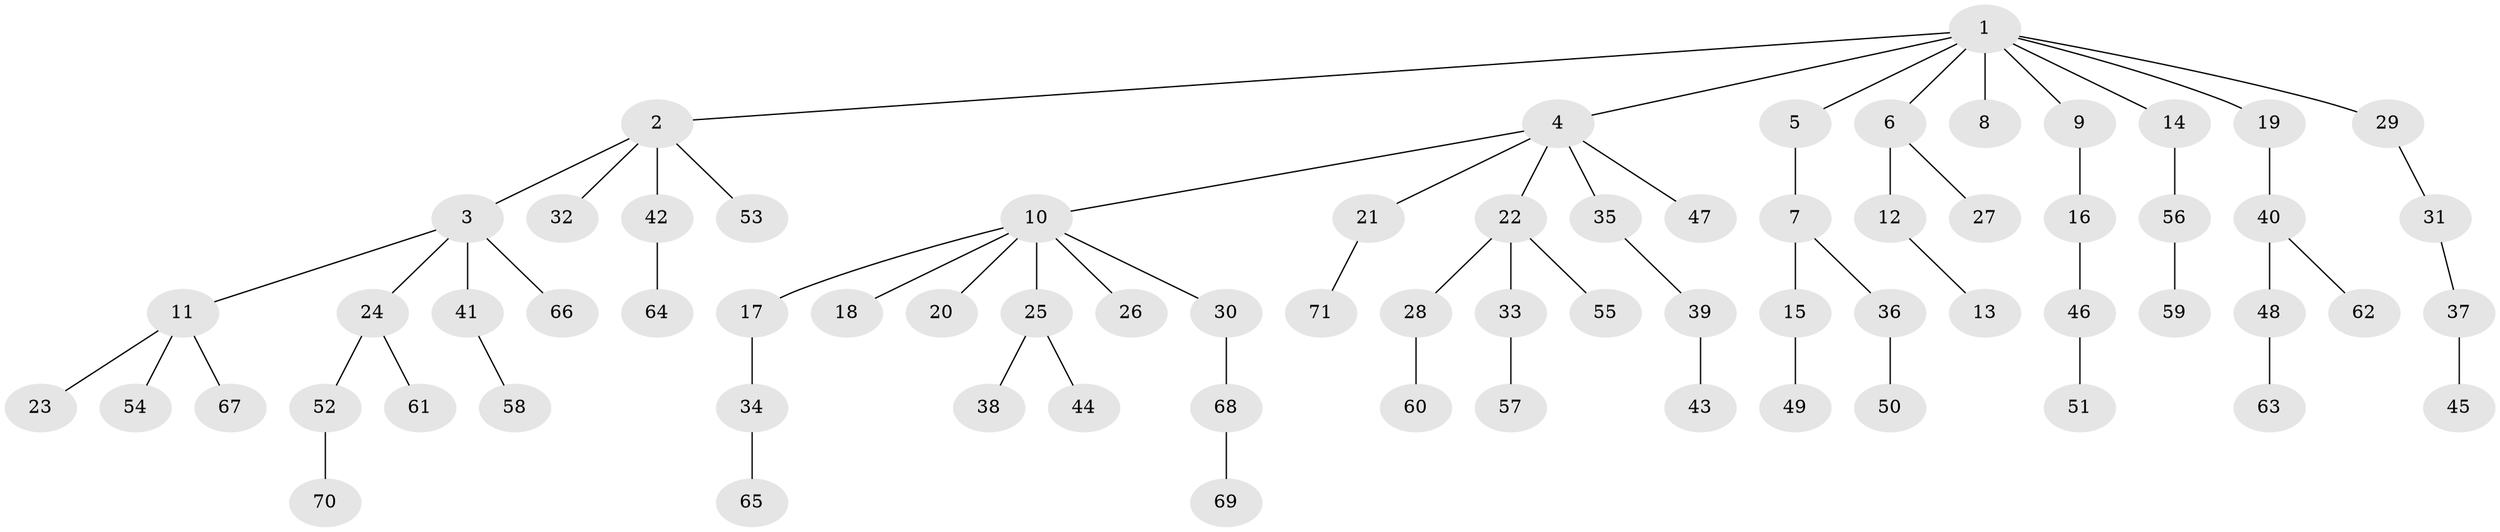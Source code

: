 // Generated by graph-tools (version 1.1) at 2025/50/03/09/25 03:50:26]
// undirected, 71 vertices, 70 edges
graph export_dot {
graph [start="1"]
  node [color=gray90,style=filled];
  1;
  2;
  3;
  4;
  5;
  6;
  7;
  8;
  9;
  10;
  11;
  12;
  13;
  14;
  15;
  16;
  17;
  18;
  19;
  20;
  21;
  22;
  23;
  24;
  25;
  26;
  27;
  28;
  29;
  30;
  31;
  32;
  33;
  34;
  35;
  36;
  37;
  38;
  39;
  40;
  41;
  42;
  43;
  44;
  45;
  46;
  47;
  48;
  49;
  50;
  51;
  52;
  53;
  54;
  55;
  56;
  57;
  58;
  59;
  60;
  61;
  62;
  63;
  64;
  65;
  66;
  67;
  68;
  69;
  70;
  71;
  1 -- 2;
  1 -- 4;
  1 -- 5;
  1 -- 6;
  1 -- 8;
  1 -- 9;
  1 -- 14;
  1 -- 19;
  1 -- 29;
  2 -- 3;
  2 -- 32;
  2 -- 42;
  2 -- 53;
  3 -- 11;
  3 -- 24;
  3 -- 41;
  3 -- 66;
  4 -- 10;
  4 -- 21;
  4 -- 22;
  4 -- 35;
  4 -- 47;
  5 -- 7;
  6 -- 12;
  6 -- 27;
  7 -- 15;
  7 -- 36;
  9 -- 16;
  10 -- 17;
  10 -- 18;
  10 -- 20;
  10 -- 25;
  10 -- 26;
  10 -- 30;
  11 -- 23;
  11 -- 54;
  11 -- 67;
  12 -- 13;
  14 -- 56;
  15 -- 49;
  16 -- 46;
  17 -- 34;
  19 -- 40;
  21 -- 71;
  22 -- 28;
  22 -- 33;
  22 -- 55;
  24 -- 52;
  24 -- 61;
  25 -- 38;
  25 -- 44;
  28 -- 60;
  29 -- 31;
  30 -- 68;
  31 -- 37;
  33 -- 57;
  34 -- 65;
  35 -- 39;
  36 -- 50;
  37 -- 45;
  39 -- 43;
  40 -- 48;
  40 -- 62;
  41 -- 58;
  42 -- 64;
  46 -- 51;
  48 -- 63;
  52 -- 70;
  56 -- 59;
  68 -- 69;
}
